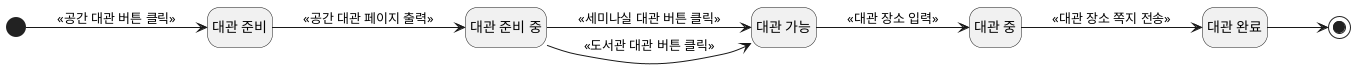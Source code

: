@startuml
hide empty description
left to right direction

state "대관 준비" as 준비
state "대관 준비 중" as 준비중
state "대관 가능" as 가능
state "대관 중" as 중
state "대관 완료" as 완료


[*] --> 준비 : <<공간 대관 버튼 클릭>>
준비 --> 준비중 : <<공간 대관 페이지 출력>>
준비중 --> 가능 : <<세미나실 대관 버튼 클릭>>
준비중 --> 가능 : <<도서관 대관 버튼 클릭>>
가능 --> 중 : <<대관 장소 입력>>
중 --> 완료 : <<대관 장소 쪽지 전송>>
완료 --> [*]
@enduml